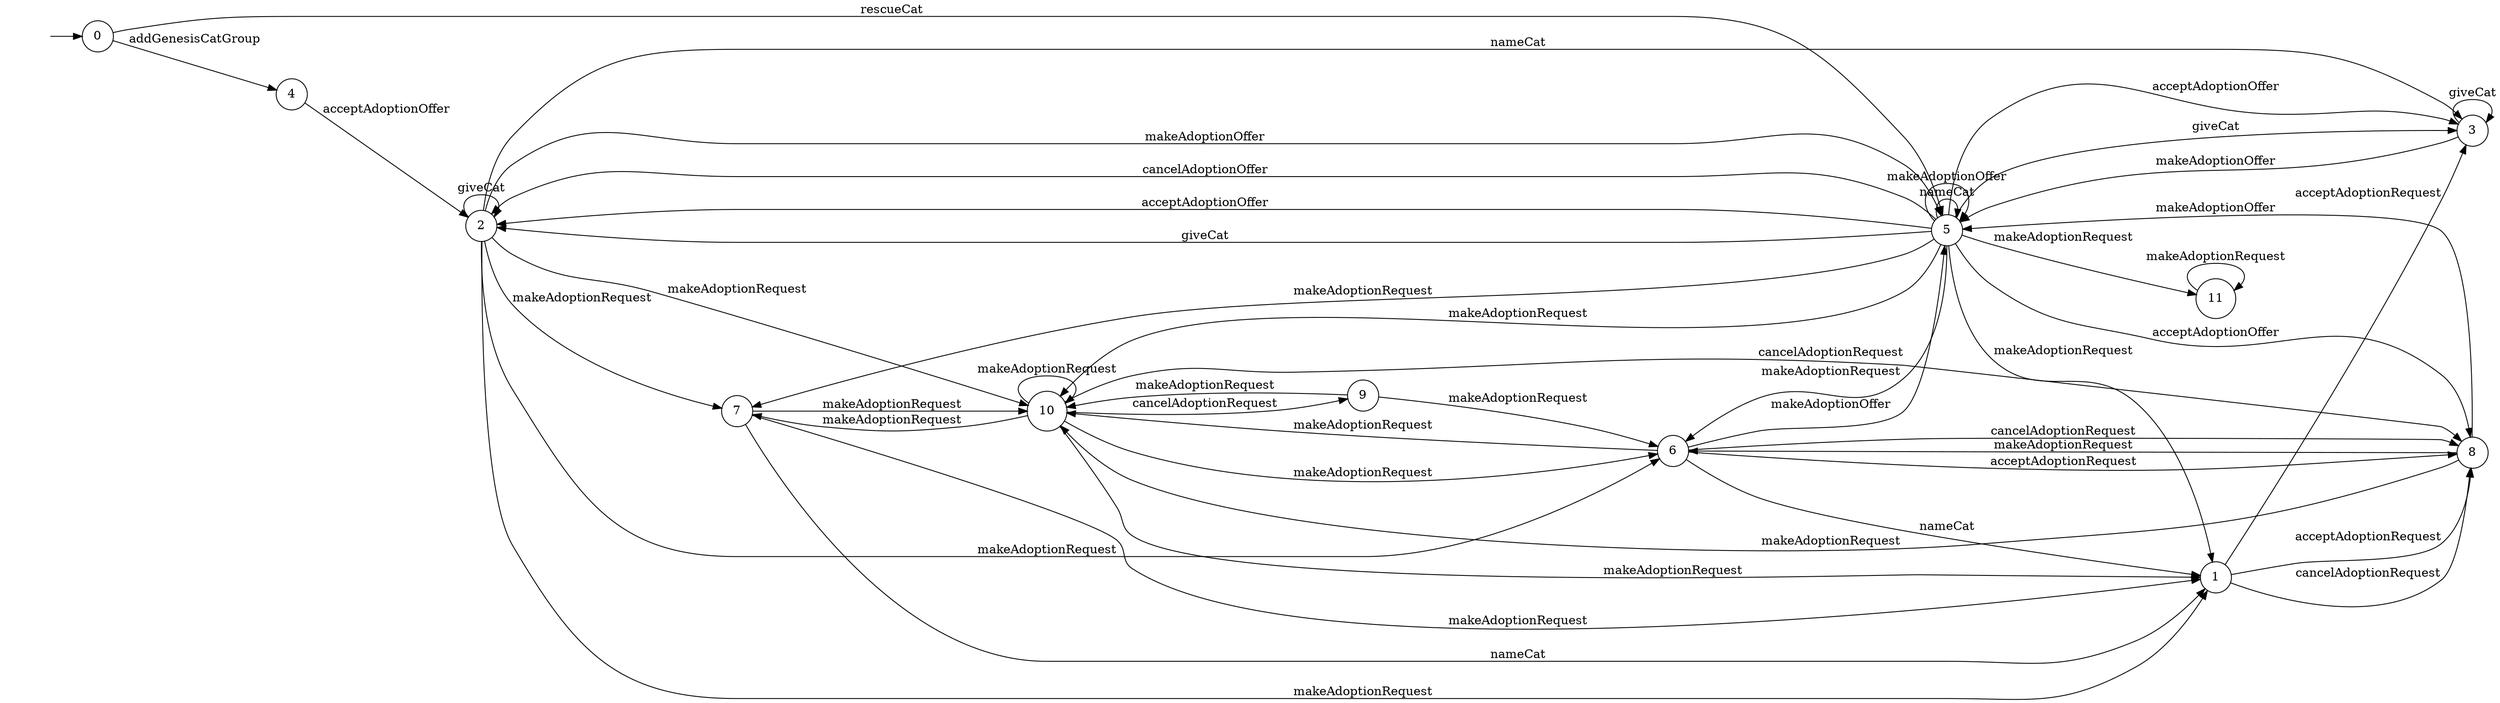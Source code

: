 digraph "Dapp-Automata-data/result/model-fix/0x60cd862c9c687a9de49aecdc3a99b74a4fc54ab6/MoonCatRescue/FSM-10" {
	graph [rankdir=LR]
	"" [label="" shape=plaintext]
	4 [label=4 shape=circle]
	7 [label=7 shape=circle]
	5 [label=5 shape=circle]
	10 [label=10 shape=circle]
	1 [label=1 shape=circle]
	0 [label=0 shape=circle]
	6 [label=6 shape=circle]
	3 [label=3 shape=circle]
	8 [label=8 shape=circle]
	2 [label=2 shape=circle]
	9 [label=9 shape=circle]
	11 [label=11 shape=circle]
	"" -> 0 [label=""]
	0 -> 5 [label=rescueCat]
	0 -> 4 [label=addGenesisCatGroup]
	4 -> 2 [label=acceptAdoptionOffer]
	8 -> 5 [label=makeAdoptionOffer]
	8 -> 6 [label=makeAdoptionRequest]
	8 -> 10 [label=makeAdoptionRequest]
	11 -> 11 [label=makeAdoptionRequest]
	10 -> 6 [label=makeAdoptionRequest]
	10 -> 10 [label=makeAdoptionRequest]
	10 -> 7 [label=makeAdoptionRequest]
	10 -> 1 [label=makeAdoptionRequest]
	10 -> 9 [label=cancelAdoptionRequest]
	10 -> 8 [label=cancelAdoptionRequest]
	9 -> 6 [label=makeAdoptionRequest]
	9 -> 10 [label=makeAdoptionRequest]
	7 -> 1 [label=nameCat]
	7 -> 10 [label=makeAdoptionRequest]
	7 -> 1 [label=makeAdoptionRequest]
	6 -> 1 [label=nameCat]
	6 -> 5 [label=makeAdoptionOffer]
	6 -> 10 [label=makeAdoptionRequest]
	6 -> 8 [label=acceptAdoptionRequest]
	6 -> 8 [label=cancelAdoptionRequest]
	1 -> 8 [label=acceptAdoptionRequest]
	1 -> 3 [label=acceptAdoptionRequest]
	1 -> 8 [label=cancelAdoptionRequest]
	3 -> 5 [label=makeAdoptionOffer]
	3 -> 3 [label=giveCat]
	2 -> 3 [label=nameCat]
	2 -> 5 [label=makeAdoptionOffer]
	2 -> 2 [label=giveCat]
	2 -> 6 [label=makeAdoptionRequest]
	2 -> 10 [label=makeAdoptionRequest]
	2 -> 7 [label=makeAdoptionRequest]
	2 -> 1 [label=makeAdoptionRequest]
	5 -> 5 [label=nameCat]
	5 -> 5 [label=makeAdoptionOffer]
	5 -> 2 [label=cancelAdoptionOffer]
	5 -> 8 [label=acceptAdoptionOffer]
	5 -> 3 [label=acceptAdoptionOffer]
	5 -> 2 [label=acceptAdoptionOffer]
	5 -> 3 [label=giveCat]
	5 -> 2 [label=giveCat]
	5 -> 7 [label=makeAdoptionRequest]
	5 -> 10 [label=makeAdoptionRequest]
	5 -> 1 [label=makeAdoptionRequest]
	5 -> 6 [label=makeAdoptionRequest]
	5 -> 11 [label=makeAdoptionRequest]
}
